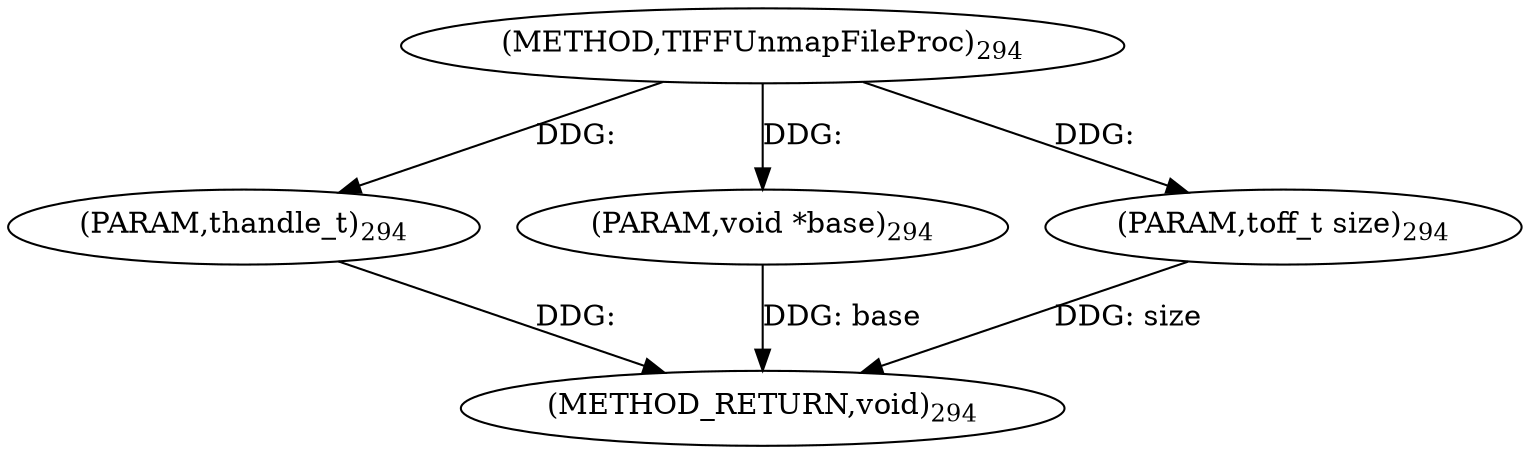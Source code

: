 digraph "TIFFUnmapFileProc" {  
"8334" [label = <(METHOD,TIFFUnmapFileProc)<SUB>294</SUB>> ]
"8338" [label = <(METHOD_RETURN,void)<SUB>294</SUB>> ]
"8335" [label = <(PARAM,thandle_t)<SUB>294</SUB>> ]
"8336" [label = <(PARAM,void *base)<SUB>294</SUB>> ]
"8337" [label = <(PARAM,toff_t size)<SUB>294</SUB>> ]
  "8335" -> "8338"  [ label = "DDG: "] 
  "8336" -> "8338"  [ label = "DDG: base"] 
  "8337" -> "8338"  [ label = "DDG: size"] 
  "8334" -> "8335"  [ label = "DDG: "] 
  "8334" -> "8336"  [ label = "DDG: "] 
  "8334" -> "8337"  [ label = "DDG: "] 
}
